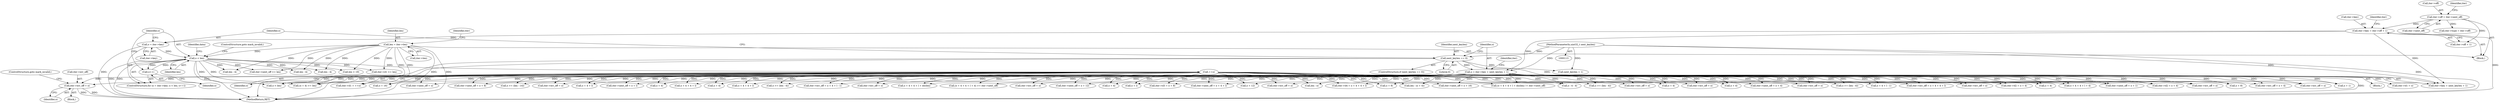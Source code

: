 digraph "0_mongo-c-driver_0d9a4d98bfdf4acd2c0138d4aaeb4e2e0934bd84@pointer" {
"1000285" [label="(Call,iter->err_off = o)"];
"1000225" [label="(Call,++o)"];
"1000209" [label="(Call,o < len)"];
"1000212" [label="(Call,o++)"];
"1000204" [label="(Call,o = iter->key)"];
"1000169" [label="(Call,iter->key = iter->off + 1)"];
"1000155" [label="(Call,iter->off = iter->next_off)"];
"1000150" [label="(Call,len = iter->len)"];
"1000230" [label="(Call,o = iter->key + next_keylen + 1)"];
"1000199" [label="(Call,next_keylen == 0)"];
"1000115" [label="(MethodParameterIn,uint32_t next_keylen)"];
"1000881" [label="(Call,iter->next_off = o + l)"];
"1000173" [label="(Call,iter->off + 1)"];
"1000213" [label="(Identifier,o)"];
"1000169" [label="(Call,iter->key = iter->off + 1)"];
"1000159" [label="(Call,iter->next_off)"];
"1000716" [label="(Call,o >= (len - 4))"];
"1001026" [label="(Call,iter->next_off = o + 16)"];
"1000834" [label="(Call,iter->d2 = o + 4)"];
"1000150" [label="(Call,len = iter->len)"];
"1000156" [label="(Call,iter->off)"];
"1001050" [label="(Call,iter->err_off = o)"];
"1000162" [label="(Call,iter->type = iter->off)"];
"1000819" [label="(Call,len < 19)"];
"1000871" [label="(Call,len - o)"];
"1000206" [label="(Call,iter->key)"];
"1000319" [label="(Call,o + 4)"];
"1000230" [label="(Call,o = iter->key + next_keylen + 1)"];
"1000940" [label="(Call,o + 4 + 4 + l + 4)"];
"1000212" [label="(Call,o++)"];
"1000157" [label="(Identifier,iter)"];
"1000953" [label="(Call,iter->err_off = o + 4)"];
"1000626" [label="(Call,o + 1)"];
"1000576" [label="(Call,o + 12)"];
"1000211" [label="(Identifier,len)"];
"1000317" [label="(Call,len - (o + 4))"];
"1001017" [label="(Call,iter->next_off = o + 4)"];
"1001003" [label="(Call,iter->err_off = o + 4 + 4 + l)"];
"1000199" [label="(Call,next_keylen == 0)"];
"1000280" [label="(Call,o + 4)"];
"1000323" [label="(Call,iter->err_off = o)"];
"1000226" [label="(Identifier,o)"];
"1000845" [label="(Call,o + 8)"];
"1000590" [label="(Call,iter->err_off = o)"];
"1000957" [label="(Call,o + 4)"];
"1000841" [label="(Call,iter->d3 = o + 8)"];
"1001030" [label="(Call,o + 16)"];
"1000221" [label="(Call,iter->d1 = ++o)"];
"1000285" [label="(Call,iter->err_off = o)"];
"1000210" [label="(Identifier,o)"];
"1000231" [label="(Identifier,o)"];
"1000520" [label="(Call,len - 4)"];
"1001038" [label="(Call,iter->next_off = o)"];
"1000265" [label="(Call,iter->next_off = o + 8)"];
"1000229" [label="(Block,)"];
"1000225" [label="(Call,++o)"];
"1000119" [label="(Block,)"];
"1000241" [label="(Identifier,iter)"];
"1000350" [label="(Call,iter->err_off = o)"];
"1000236" [label="(Call,next_keylen + 1)"];
"1000295" [label="(Call,o + 4)"];
"1000232" [label="(Call,iter->key + next_keylen + 1)"];
"1001057" [label="(Call,iter->next_off >= len)"];
"1000269" [label="(Call,o + 8)"];
"1000151" [label="(Identifier,len)"];
"1000926" [label="(Call,o - 4 - 4)"];
"1000838" [label="(Call,o + 4)"];
"1000201" [label="(Literal,0)"];
"1000932" [label="(Call,iter->err_off = o)"];
"1000376" [label="(Call,o + 4 + l - 1)"];
"1000822" [label="(Call,o >= (len - 14))"];
"1000333" [label="(Call,o + 4 + l)"];
"1000392" [label="(Call,len - 4)"];
"1000209" [label="(Call,o < len)"];
"1001007" [label="(Call,o + 4 + 4 + l)"];
"1001021" [label="(Call,o + 4)"];
"1000965" [label="(Call,o + 4 + 4 + l)"];
"1000390" [label="(Call,o >= (len - 4))"];
"1000372" [label="(Call,iter->err_off = o + 4 + l - 1)"];
"1001094" [label="(MethodReturn,RET)"];
"1000290" [label="(ControlStructure,goto mark_invalid;)"];
"1000170" [label="(Call,iter->key)"];
"1000164" [label="(Identifier,iter)"];
"1000180" [label="(Identifier,iter)"];
"1000205" [label="(Identifier,o)"];
"1000875" [label="(Call,iter->err_off = o)"];
"1000204" [label="(Call,o = iter->key)"];
"1000990" [label="(Call,o + 4 + 4 + l + doclen)"];
"1000289" [label="(Identifier,o)"];
"1000284" [label="(Block,)"];
"1000939" [label="(Call,(o + 4 + 4 + l + 4) >= iter->next_off)"];
"1000572" [label="(Call,iter->next_off = o + 12)"];
"1000718" [label="(Call,len - 4)"];
"1000203" [label="(ControlStructure,for (o = iter->key; o < len; o++))"];
"1000155" [label="(Call,iter->off = iter->next_off)"];
"1000641" [label="(Call,o < len)"];
"1000152" [label="(Call,iter->len)"];
"1000198" [label="(ControlStructure,if (next_keylen == 0))"];
"1000885" [label="(Call,o + l)"];
"1000115" [label="(MethodParameterIn,uint32_t next_keylen)"];
"1000239" [label="(Call,iter->d1 = o)"];
"1000584" [label="(Call,iter->d1 >= len)"];
"1000279" [label="(Call,(o + 4) >= len)"];
"1000329" [label="(Call,iter->next_off = o + 4 + l)"];
"1000616" [label="(Call,iter->err_off = o)"];
"1000961" [label="(Call,iter->d4 = o + 4 + 4 + l)"];
"1000989" [label="(Call,(o + 4 + 4 + l + doclen) != iter->next_off)"];
"1000828" [label="(Call,iter->err_off = o)"];
"1001063" [label="(Call,iter->err_off = o)"];
"1000200" [label="(Identifier,next_keylen)"];
"1000218" [label="(Identifier,data)"];
"1000518" [label="(Call,o >= (len - 4))"];
"1000895" [label="(Call,iter->err_off = o)"];
"1000286" [label="(Call,iter->err_off)"];
"1000291" [label="(Call,iter->d2 = o + 4)"];
"1000622" [label="(Call,iter->next_off = o + 1)"];
"1000245" [label="(ControlStructure,goto mark_invalid;)"];
"1000285" -> "1000284"  [label="AST: "];
"1000285" -> "1000289"  [label="CFG: "];
"1000286" -> "1000285"  [label="AST: "];
"1000289" -> "1000285"  [label="AST: "];
"1000290" -> "1000285"  [label="CFG: "];
"1000285" -> "1001094"  [label="DDG: "];
"1000285" -> "1001094"  [label="DDG: "];
"1000225" -> "1000285"  [label="DDG: "];
"1000230" -> "1000285"  [label="DDG: "];
"1000225" -> "1000221"  [label="AST: "];
"1000225" -> "1000226"  [label="CFG: "];
"1000226" -> "1000225"  [label="AST: "];
"1000221" -> "1000225"  [label="CFG: "];
"1000225" -> "1000221"  [label="DDG: "];
"1000209" -> "1000225"  [label="DDG: "];
"1000225" -> "1000265"  [label="DDG: "];
"1000225" -> "1000269"  [label="DDG: "];
"1000225" -> "1000279"  [label="DDG: "];
"1000225" -> "1000280"  [label="DDG: "];
"1000225" -> "1000291"  [label="DDG: "];
"1000225" -> "1000295"  [label="DDG: "];
"1000225" -> "1000317"  [label="DDG: "];
"1000225" -> "1000319"  [label="DDG: "];
"1000225" -> "1000323"  [label="DDG: "];
"1000225" -> "1000329"  [label="DDG: "];
"1000225" -> "1000333"  [label="DDG: "];
"1000225" -> "1000350"  [label="DDG: "];
"1000225" -> "1000372"  [label="DDG: "];
"1000225" -> "1000376"  [label="DDG: "];
"1000225" -> "1000390"  [label="DDG: "];
"1000225" -> "1000518"  [label="DDG: "];
"1000225" -> "1000572"  [label="DDG: "];
"1000225" -> "1000576"  [label="DDG: "];
"1000225" -> "1000590"  [label="DDG: "];
"1000225" -> "1000616"  [label="DDG: "];
"1000225" -> "1000622"  [label="DDG: "];
"1000225" -> "1000626"  [label="DDG: "];
"1000225" -> "1000641"  [label="DDG: "];
"1000225" -> "1000716"  [label="DDG: "];
"1000225" -> "1000822"  [label="DDG: "];
"1000225" -> "1000828"  [label="DDG: "];
"1000225" -> "1000834"  [label="DDG: "];
"1000225" -> "1000838"  [label="DDG: "];
"1000225" -> "1000841"  [label="DDG: "];
"1000225" -> "1000845"  [label="DDG: "];
"1000225" -> "1000871"  [label="DDG: "];
"1000225" -> "1000875"  [label="DDG: "];
"1000225" -> "1000881"  [label="DDG: "];
"1000225" -> "1000885"  [label="DDG: "];
"1000225" -> "1000895"  [label="DDG: "];
"1000225" -> "1000926"  [label="DDG: "];
"1000225" -> "1000932"  [label="DDG: "];
"1000225" -> "1000939"  [label="DDG: "];
"1000225" -> "1000940"  [label="DDG: "];
"1000225" -> "1000953"  [label="DDG: "];
"1000225" -> "1000957"  [label="DDG: "];
"1000225" -> "1000961"  [label="DDG: "];
"1000225" -> "1000965"  [label="DDG: "];
"1000225" -> "1000989"  [label="DDG: "];
"1000225" -> "1000990"  [label="DDG: "];
"1000225" -> "1001003"  [label="DDG: "];
"1000225" -> "1001007"  [label="DDG: "];
"1000225" -> "1001017"  [label="DDG: "];
"1000225" -> "1001021"  [label="DDG: "];
"1000225" -> "1001026"  [label="DDG: "];
"1000225" -> "1001030"  [label="DDG: "];
"1000225" -> "1001038"  [label="DDG: "];
"1000225" -> "1001050"  [label="DDG: "];
"1000225" -> "1001063"  [label="DDG: "];
"1000209" -> "1000203"  [label="AST: "];
"1000209" -> "1000211"  [label="CFG: "];
"1000210" -> "1000209"  [label="AST: "];
"1000211" -> "1000209"  [label="AST: "];
"1000218" -> "1000209"  [label="CFG: "];
"1000245" -> "1000209"  [label="CFG: "];
"1000209" -> "1001094"  [label="DDG: "];
"1000209" -> "1001094"  [label="DDG: "];
"1000209" -> "1001094"  [label="DDG: "];
"1000212" -> "1000209"  [label="DDG: "];
"1000204" -> "1000209"  [label="DDG: "];
"1000150" -> "1000209"  [label="DDG: "];
"1000209" -> "1000212"  [label="DDG: "];
"1000209" -> "1000279"  [label="DDG: "];
"1000209" -> "1000392"  [label="DDG: "];
"1000209" -> "1000520"  [label="DDG: "];
"1000209" -> "1000584"  [label="DDG: "];
"1000209" -> "1000641"  [label="DDG: "];
"1000209" -> "1000718"  [label="DDG: "];
"1000209" -> "1000819"  [label="DDG: "];
"1000209" -> "1001057"  [label="DDG: "];
"1000212" -> "1000203"  [label="AST: "];
"1000212" -> "1000213"  [label="CFG: "];
"1000213" -> "1000212"  [label="AST: "];
"1000210" -> "1000212"  [label="CFG: "];
"1000204" -> "1000203"  [label="AST: "];
"1000204" -> "1000206"  [label="CFG: "];
"1000205" -> "1000204"  [label="AST: "];
"1000206" -> "1000204"  [label="AST: "];
"1000210" -> "1000204"  [label="CFG: "];
"1000204" -> "1001094"  [label="DDG: "];
"1000169" -> "1000204"  [label="DDG: "];
"1000169" -> "1000119"  [label="AST: "];
"1000169" -> "1000173"  [label="CFG: "];
"1000170" -> "1000169"  [label="AST: "];
"1000173" -> "1000169"  [label="AST: "];
"1000180" -> "1000169"  [label="CFG: "];
"1000169" -> "1001094"  [label="DDG: "];
"1000155" -> "1000169"  [label="DDG: "];
"1000169" -> "1000230"  [label="DDG: "];
"1000169" -> "1000232"  [label="DDG: "];
"1000155" -> "1000119"  [label="AST: "];
"1000155" -> "1000159"  [label="CFG: "];
"1000156" -> "1000155"  [label="AST: "];
"1000159" -> "1000155"  [label="AST: "];
"1000164" -> "1000155"  [label="CFG: "];
"1000155" -> "1000162"  [label="DDG: "];
"1000155" -> "1000173"  [label="DDG: "];
"1000150" -> "1000119"  [label="AST: "];
"1000150" -> "1000152"  [label="CFG: "];
"1000151" -> "1000150"  [label="AST: "];
"1000152" -> "1000150"  [label="AST: "];
"1000157" -> "1000150"  [label="CFG: "];
"1000150" -> "1001094"  [label="DDG: "];
"1000150" -> "1001094"  [label="DDG: "];
"1000150" -> "1000279"  [label="DDG: "];
"1000150" -> "1000392"  [label="DDG: "];
"1000150" -> "1000520"  [label="DDG: "];
"1000150" -> "1000584"  [label="DDG: "];
"1000150" -> "1000641"  [label="DDG: "];
"1000150" -> "1000718"  [label="DDG: "];
"1000150" -> "1000819"  [label="DDG: "];
"1000150" -> "1001057"  [label="DDG: "];
"1000230" -> "1000229"  [label="AST: "];
"1000230" -> "1000232"  [label="CFG: "];
"1000231" -> "1000230"  [label="AST: "];
"1000232" -> "1000230"  [label="AST: "];
"1000241" -> "1000230"  [label="CFG: "];
"1000230" -> "1001094"  [label="DDG: "];
"1000199" -> "1000230"  [label="DDG: "];
"1000115" -> "1000230"  [label="DDG: "];
"1000230" -> "1000239"  [label="DDG: "];
"1000230" -> "1000265"  [label="DDG: "];
"1000230" -> "1000269"  [label="DDG: "];
"1000230" -> "1000279"  [label="DDG: "];
"1000230" -> "1000280"  [label="DDG: "];
"1000230" -> "1000291"  [label="DDG: "];
"1000230" -> "1000295"  [label="DDG: "];
"1000230" -> "1000317"  [label="DDG: "];
"1000230" -> "1000319"  [label="DDG: "];
"1000230" -> "1000323"  [label="DDG: "];
"1000230" -> "1000329"  [label="DDG: "];
"1000230" -> "1000333"  [label="DDG: "];
"1000230" -> "1000350"  [label="DDG: "];
"1000230" -> "1000372"  [label="DDG: "];
"1000230" -> "1000376"  [label="DDG: "];
"1000230" -> "1000390"  [label="DDG: "];
"1000230" -> "1000518"  [label="DDG: "];
"1000230" -> "1000572"  [label="DDG: "];
"1000230" -> "1000576"  [label="DDG: "];
"1000230" -> "1000590"  [label="DDG: "];
"1000230" -> "1000616"  [label="DDG: "];
"1000230" -> "1000622"  [label="DDG: "];
"1000230" -> "1000626"  [label="DDG: "];
"1000230" -> "1000641"  [label="DDG: "];
"1000230" -> "1000716"  [label="DDG: "];
"1000230" -> "1000822"  [label="DDG: "];
"1000230" -> "1000828"  [label="DDG: "];
"1000230" -> "1000834"  [label="DDG: "];
"1000230" -> "1000838"  [label="DDG: "];
"1000230" -> "1000841"  [label="DDG: "];
"1000230" -> "1000845"  [label="DDG: "];
"1000230" -> "1000871"  [label="DDG: "];
"1000230" -> "1000875"  [label="DDG: "];
"1000230" -> "1000881"  [label="DDG: "];
"1000230" -> "1000885"  [label="DDG: "];
"1000230" -> "1000895"  [label="DDG: "];
"1000230" -> "1000926"  [label="DDG: "];
"1000230" -> "1000932"  [label="DDG: "];
"1000230" -> "1000939"  [label="DDG: "];
"1000230" -> "1000940"  [label="DDG: "];
"1000230" -> "1000953"  [label="DDG: "];
"1000230" -> "1000957"  [label="DDG: "];
"1000230" -> "1000961"  [label="DDG: "];
"1000230" -> "1000965"  [label="DDG: "];
"1000230" -> "1000989"  [label="DDG: "];
"1000230" -> "1000990"  [label="DDG: "];
"1000230" -> "1001003"  [label="DDG: "];
"1000230" -> "1001007"  [label="DDG: "];
"1000230" -> "1001017"  [label="DDG: "];
"1000230" -> "1001021"  [label="DDG: "];
"1000230" -> "1001026"  [label="DDG: "];
"1000230" -> "1001030"  [label="DDG: "];
"1000230" -> "1001038"  [label="DDG: "];
"1000230" -> "1001050"  [label="DDG: "];
"1000230" -> "1001063"  [label="DDG: "];
"1000199" -> "1000198"  [label="AST: "];
"1000199" -> "1000201"  [label="CFG: "];
"1000200" -> "1000199"  [label="AST: "];
"1000201" -> "1000199"  [label="AST: "];
"1000205" -> "1000199"  [label="CFG: "];
"1000231" -> "1000199"  [label="CFG: "];
"1000199" -> "1001094"  [label="DDG: "];
"1000199" -> "1001094"  [label="DDG: "];
"1000115" -> "1000199"  [label="DDG: "];
"1000199" -> "1000232"  [label="DDG: "];
"1000199" -> "1000236"  [label="DDG: "];
"1000115" -> "1000113"  [label="AST: "];
"1000115" -> "1001094"  [label="DDG: "];
"1000115" -> "1000232"  [label="DDG: "];
"1000115" -> "1000236"  [label="DDG: "];
}
